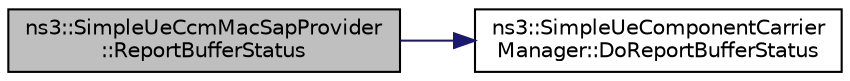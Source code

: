 digraph "ns3::SimpleUeCcmMacSapProvider::ReportBufferStatus"
{
 // LATEX_PDF_SIZE
  edge [fontname="Helvetica",fontsize="10",labelfontname="Helvetica",labelfontsize="10"];
  node [fontname="Helvetica",fontsize="10",shape=record];
  rankdir="LR";
  Node1 [label="ns3::SimpleUeCcmMacSapProvider\l::ReportBufferStatus",height=0.2,width=0.4,color="black", fillcolor="grey75", style="filled", fontcolor="black",tooltip="Report the RLC buffer status to the MAC."];
  Node1 -> Node2 [color="midnightblue",fontsize="10",style="solid",fontname="Helvetica"];
  Node2 [label="ns3::SimpleUeComponentCarrier\lManager::DoReportBufferStatus",height=0.2,width=0.4,color="black", fillcolor="white", style="filled",URL="$classns3_1_1_simple_ue_component_carrier_manager.html#a1977bde1ec06e98ffa3252f137d2de41",tooltip="Report buffer status function."];
}
